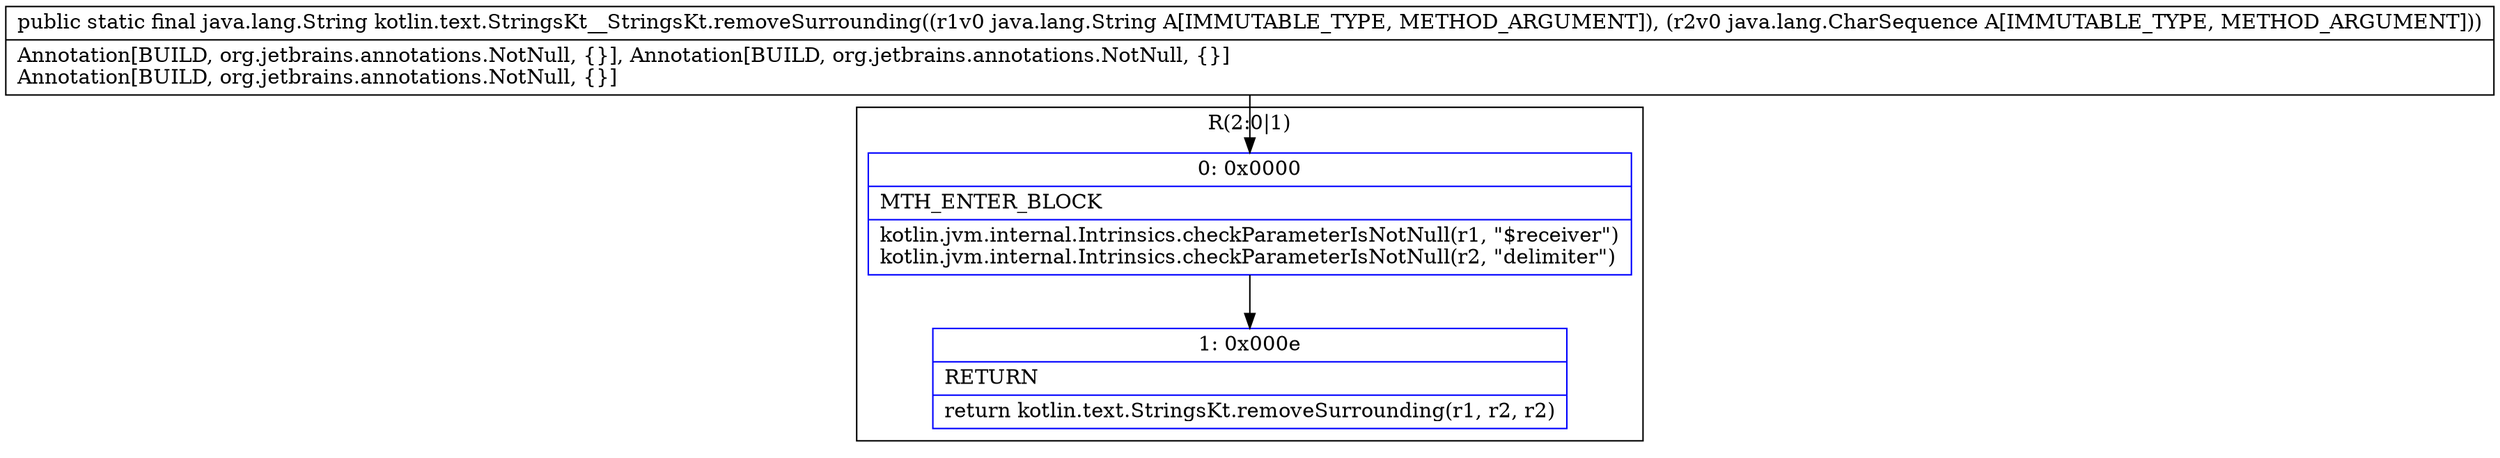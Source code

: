 digraph "CFG forkotlin.text.StringsKt__StringsKt.removeSurrounding(Ljava\/lang\/String;Ljava\/lang\/CharSequence;)Ljava\/lang\/String;" {
subgraph cluster_Region_1307498754 {
label = "R(2:0|1)";
node [shape=record,color=blue];
Node_0 [shape=record,label="{0\:\ 0x0000|MTH_ENTER_BLOCK\l|kotlin.jvm.internal.Intrinsics.checkParameterIsNotNull(r1, \"$receiver\")\lkotlin.jvm.internal.Intrinsics.checkParameterIsNotNull(r2, \"delimiter\")\l}"];
Node_1 [shape=record,label="{1\:\ 0x000e|RETURN\l|return kotlin.text.StringsKt.removeSurrounding(r1, r2, r2)\l}"];
}
MethodNode[shape=record,label="{public static final java.lang.String kotlin.text.StringsKt__StringsKt.removeSurrounding((r1v0 java.lang.String A[IMMUTABLE_TYPE, METHOD_ARGUMENT]), (r2v0 java.lang.CharSequence A[IMMUTABLE_TYPE, METHOD_ARGUMENT]))  | Annotation[BUILD, org.jetbrains.annotations.NotNull, \{\}], Annotation[BUILD, org.jetbrains.annotations.NotNull, \{\}]\lAnnotation[BUILD, org.jetbrains.annotations.NotNull, \{\}]\l}"];
MethodNode -> Node_0;
Node_0 -> Node_1;
}

